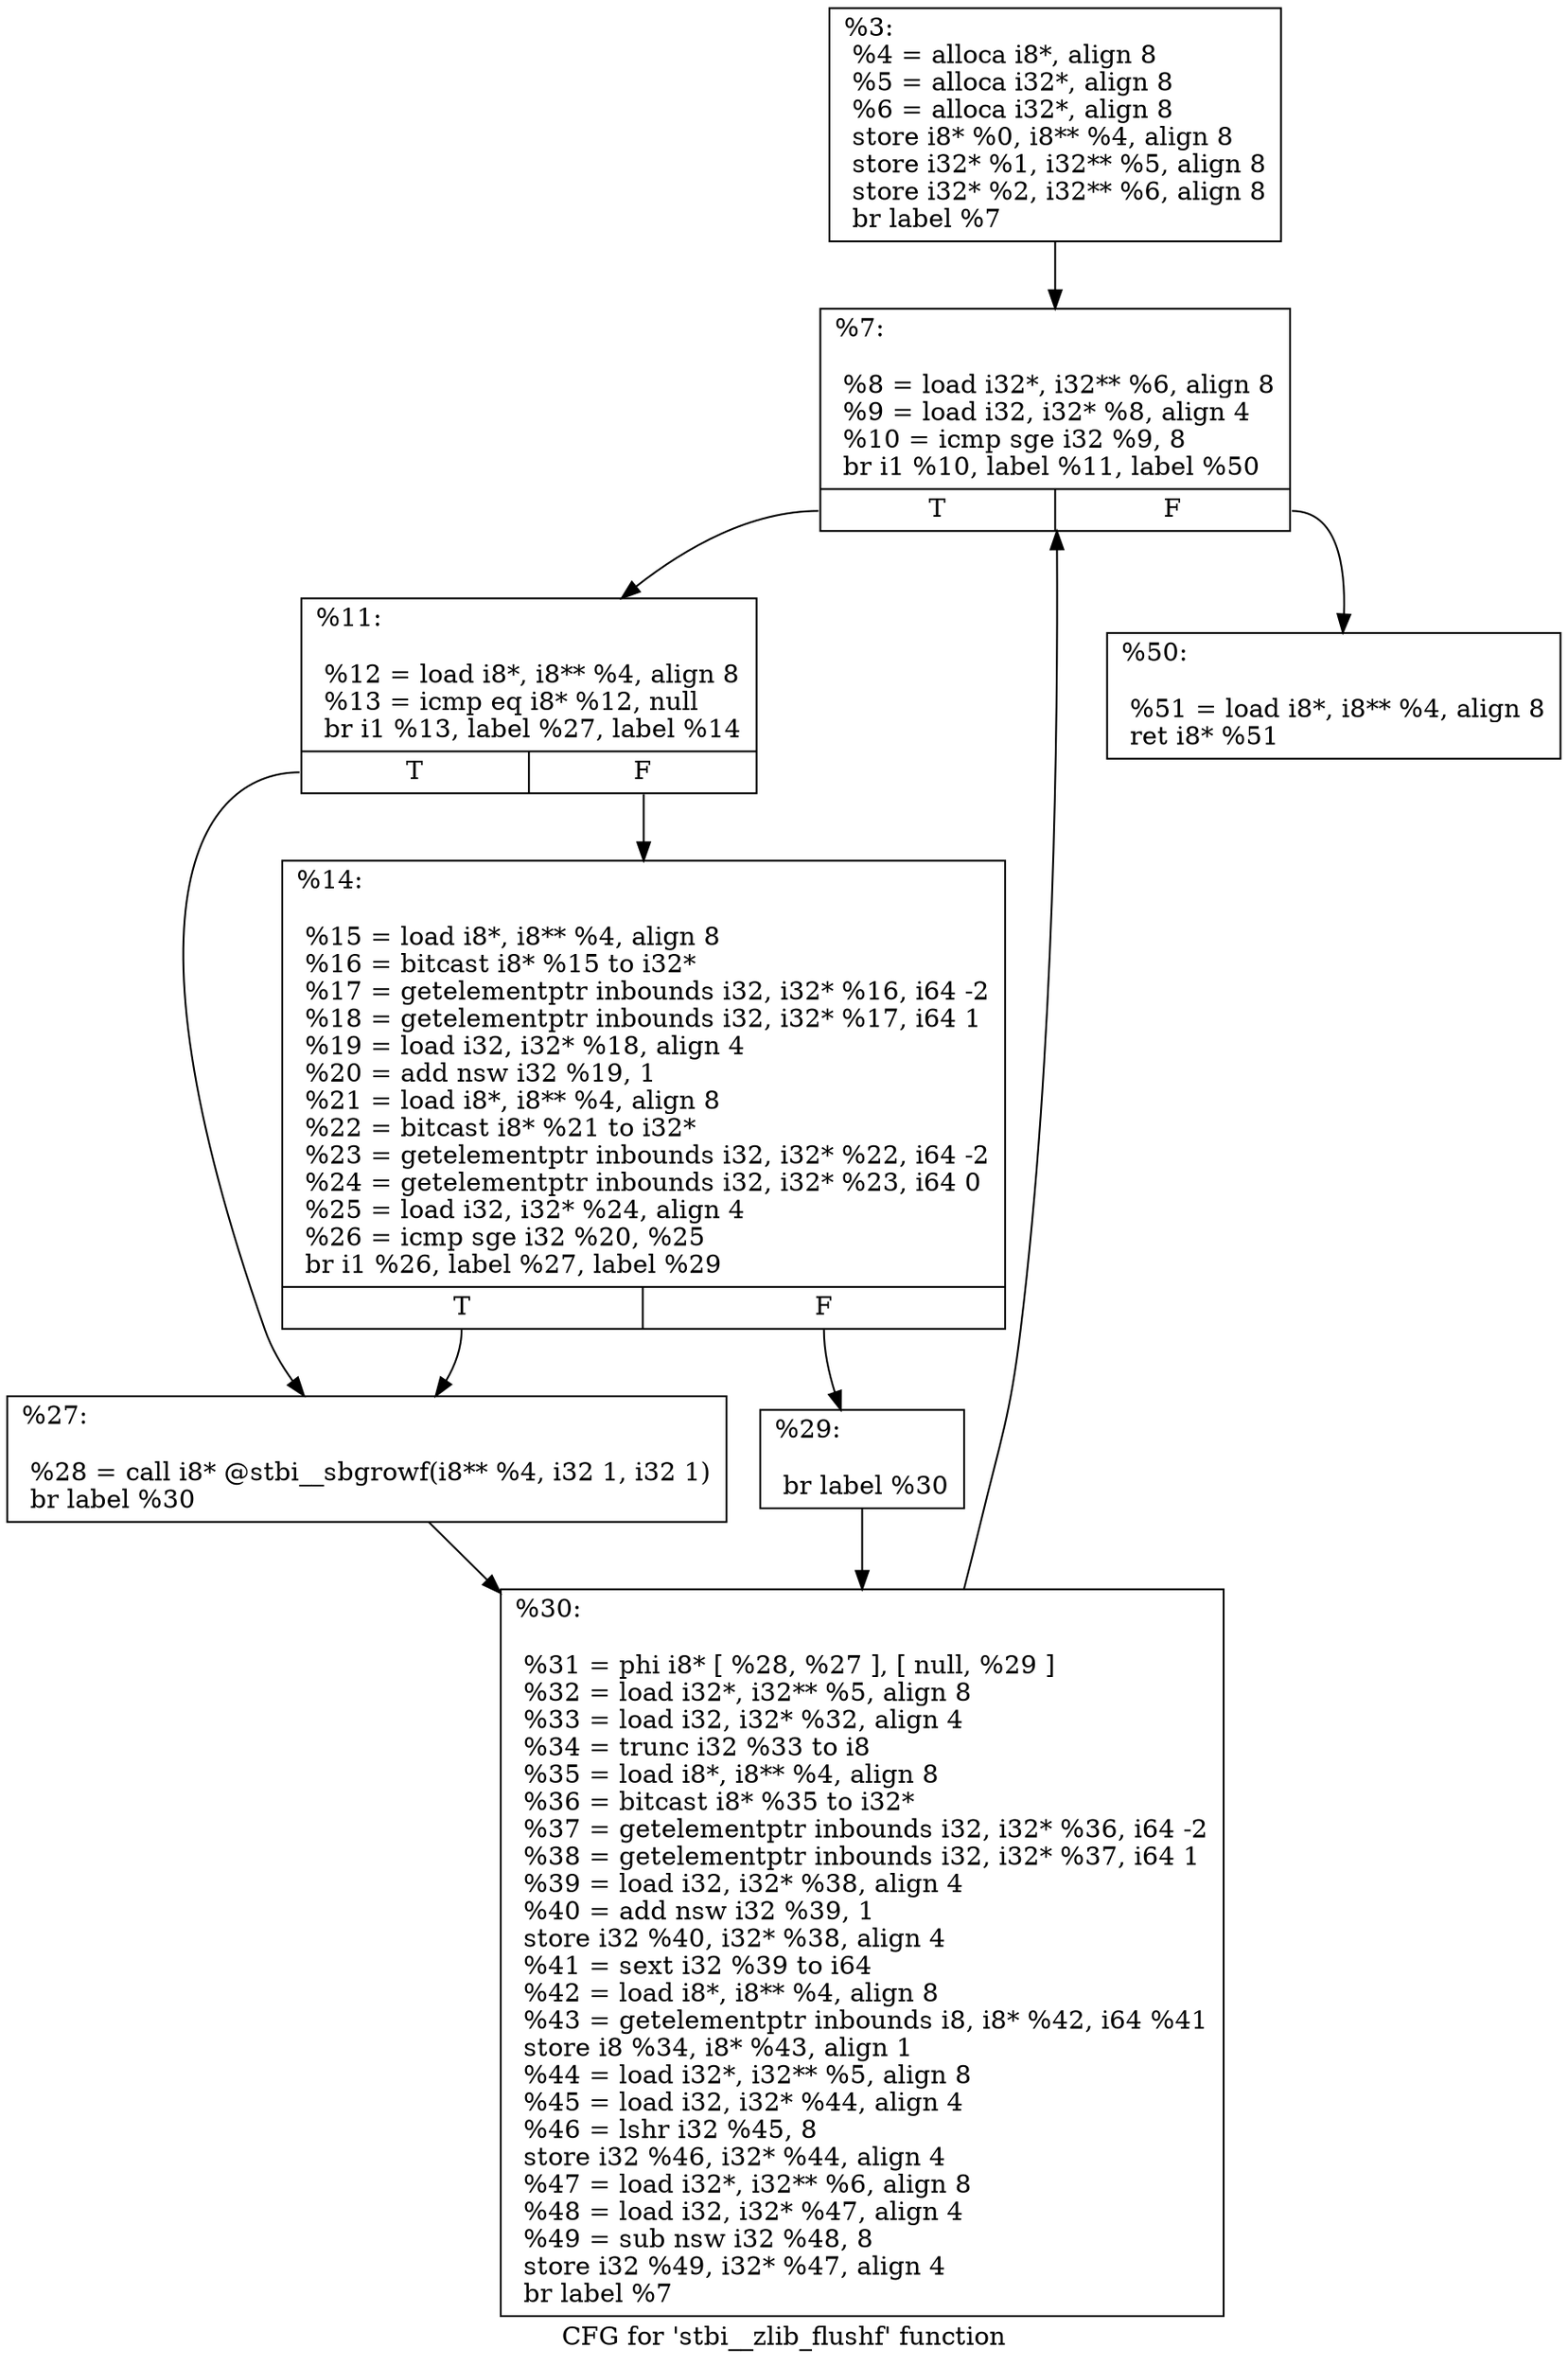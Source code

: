 digraph "CFG for 'stbi__zlib_flushf' function" {
	label="CFG for 'stbi__zlib_flushf' function";

	Node0x29884f0 [shape=record,label="{%3:\l  %4 = alloca i8*, align 8\l  %5 = alloca i32*, align 8\l  %6 = alloca i32*, align 8\l  store i8* %0, i8** %4, align 8\l  store i32* %1, i32** %5, align 8\l  store i32* %2, i32** %6, align 8\l  br label %7\l}"];
	Node0x29884f0 -> Node0x29887a0;
	Node0x29887a0 [shape=record,label="{%7:\l\l  %8 = load i32*, i32** %6, align 8\l  %9 = load i32, i32* %8, align 4\l  %10 = icmp sge i32 %9, 8\l  br i1 %10, label %11, label %50\l|{<s0>T|<s1>F}}"];
	Node0x29887a0:s0 -> Node0x29885f0;
	Node0x29887a0:s1 -> Node0x2988eb0;
	Node0x29885f0 [shape=record,label="{%11:\l\l  %12 = load i8*, i8** %4, align 8\l  %13 = icmp eq i8* %12, null\l  br i1 %13, label %27, label %14\l|{<s0>T|<s1>F}}"];
	Node0x29885f0:s0 -> Node0x29890b0;
	Node0x29885f0:s1 -> Node0x2989100;
	Node0x2989100 [shape=record,label="{%14:\l\l  %15 = load i8*, i8** %4, align 8\l  %16 = bitcast i8* %15 to i32*\l  %17 = getelementptr inbounds i32, i32* %16, i64 -2\l  %18 = getelementptr inbounds i32, i32* %17, i64 1\l  %19 = load i32, i32* %18, align 4\l  %20 = add nsw i32 %19, 1\l  %21 = load i8*, i8** %4, align 8\l  %22 = bitcast i8* %21 to i32*\l  %23 = getelementptr inbounds i32, i32* %22, i64 -2\l  %24 = getelementptr inbounds i32, i32* %23, i64 0\l  %25 = load i32, i32* %24, align 4\l  %26 = icmp sge i32 %20, %25\l  br i1 %26, label %27, label %29\l|{<s0>T|<s1>F}}"];
	Node0x2989100:s0 -> Node0x29890b0;
	Node0x2989100:s1 -> Node0x2989820;
	Node0x29890b0 [shape=record,label="{%27:\l\l  %28 = call i8* @stbi__sbgrowf(i8** %4, i32 1, i32 1)\l  br label %30\l}"];
	Node0x29890b0 -> Node0x2989a10;
	Node0x2989820 [shape=record,label="{%29:\l\l  br label %30\l}"];
	Node0x2989820 -> Node0x2989a10;
	Node0x2989a10 [shape=record,label="{%30:\l\l  %31 = phi i8* [ %28, %27 ], [ null, %29 ]\l  %32 = load i32*, i32** %5, align 8\l  %33 = load i32, i32* %32, align 4\l  %34 = trunc i32 %33 to i8\l  %35 = load i8*, i8** %4, align 8\l  %36 = bitcast i8* %35 to i32*\l  %37 = getelementptr inbounds i32, i32* %36, i64 -2\l  %38 = getelementptr inbounds i32, i32* %37, i64 1\l  %39 = load i32, i32* %38, align 4\l  %40 = add nsw i32 %39, 1\l  store i32 %40, i32* %38, align 4\l  %41 = sext i32 %39 to i64\l  %42 = load i8*, i8** %4, align 8\l  %43 = getelementptr inbounds i8, i8* %42, i64 %41\l  store i8 %34, i8* %43, align 1\l  %44 = load i32*, i32** %5, align 8\l  %45 = load i32, i32* %44, align 4\l  %46 = lshr i32 %45, 8\l  store i32 %46, i32* %44, align 4\l  %47 = load i32*, i32** %6, align 8\l  %48 = load i32, i32* %47, align 4\l  %49 = sub nsw i32 %48, 8\l  store i32 %49, i32* %47, align 4\l  br label %7\l}"];
	Node0x2989a10 -> Node0x29887a0;
	Node0x2988eb0 [shape=record,label="{%50:\l\l  %51 = load i8*, i8** %4, align 8\l  ret i8* %51\l}"];
}

